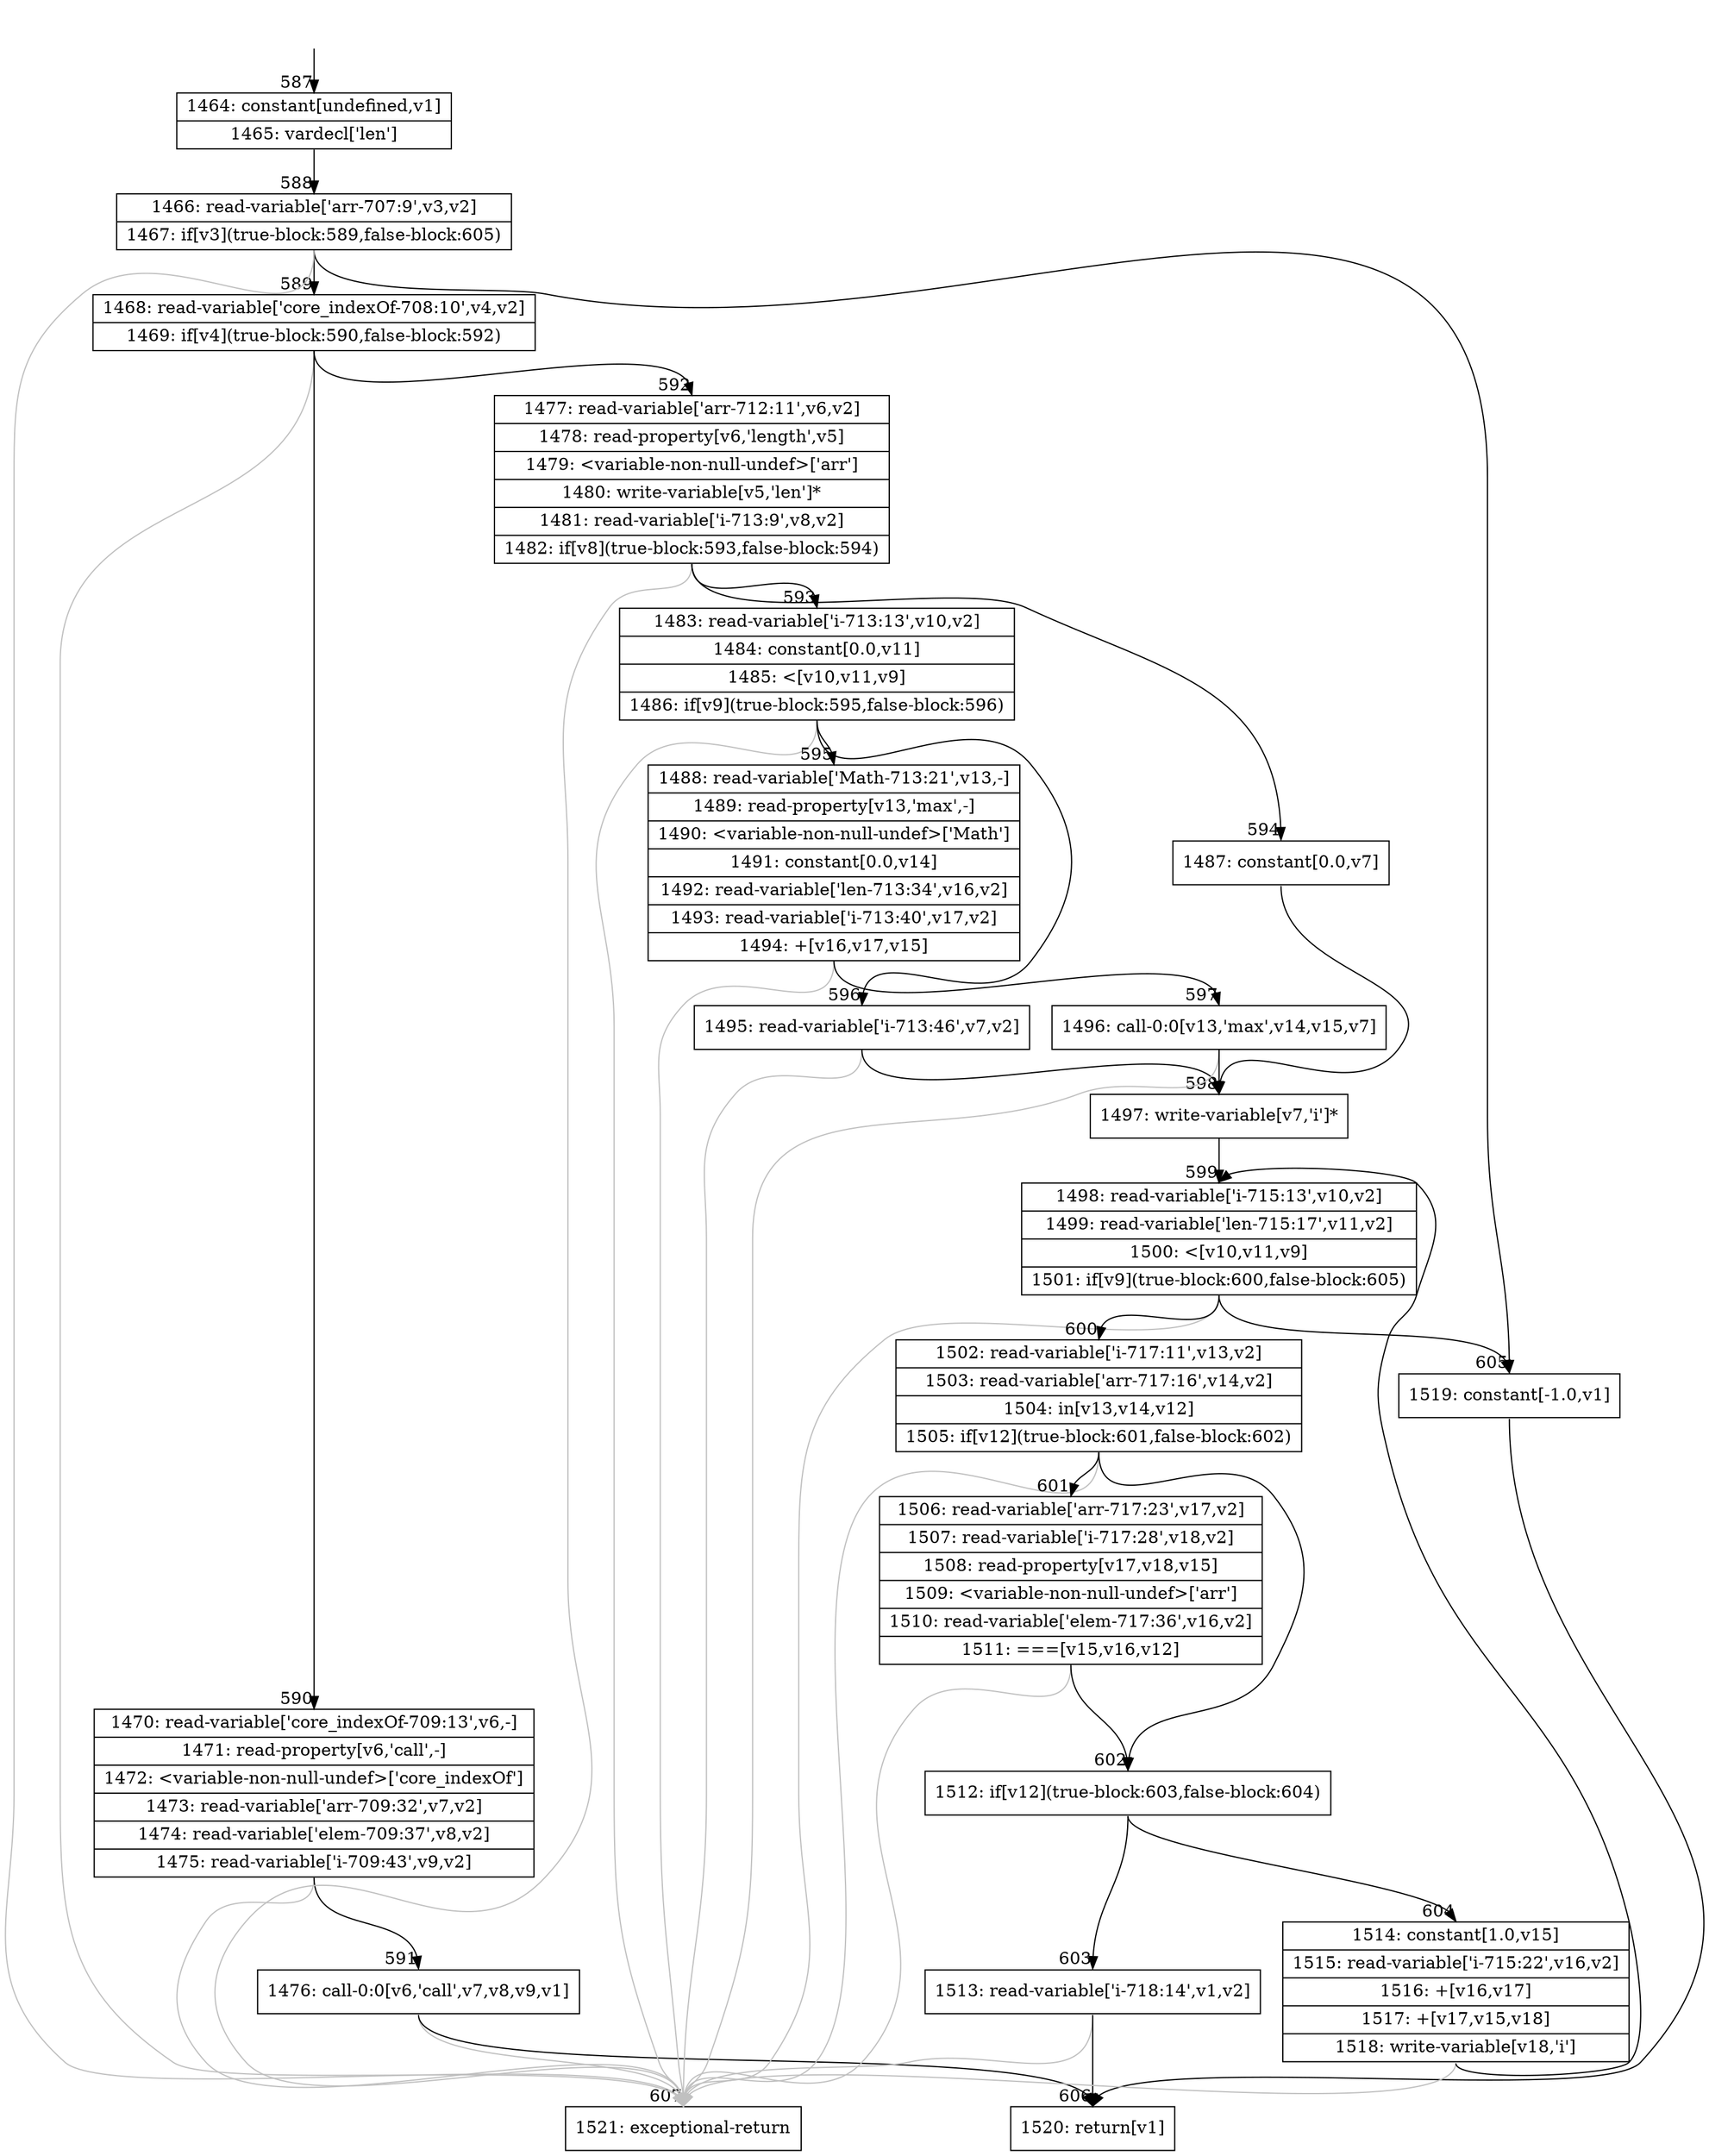 digraph {
rankdir="TD"
BB_entry44[shape=none,label=""];
BB_entry44 -> BB587 [tailport=s, headport=n, headlabel="    587"]
BB587 [shape=record label="{1464: constant[undefined,v1]|1465: vardecl['len']}" ] 
BB587 -> BB588 [tailport=s, headport=n, headlabel="      588"]
BB588 [shape=record label="{1466: read-variable['arr-707:9',v3,v2]|1467: if[v3](true-block:589,false-block:605)}" ] 
BB588 -> BB589 [tailport=s, headport=n, headlabel="      589"]
BB588 -> BB605 [tailport=s, headport=n, headlabel="      605"]
BB588 -> BB607 [tailport=s, headport=n, color=gray, headlabel="      607"]
BB589 [shape=record label="{1468: read-variable['core_indexOf-708:10',v4,v2]|1469: if[v4](true-block:590,false-block:592)}" ] 
BB589 -> BB590 [tailport=s, headport=n, headlabel="      590"]
BB589 -> BB592 [tailport=s, headport=n, headlabel="      592"]
BB589 -> BB607 [tailport=s, headport=n, color=gray]
BB590 [shape=record label="{1470: read-variable['core_indexOf-709:13',v6,-]|1471: read-property[v6,'call',-]|1472: \<variable-non-null-undef\>['core_indexOf']|1473: read-variable['arr-709:32',v7,v2]|1474: read-variable['elem-709:37',v8,v2]|1475: read-variable['i-709:43',v9,v2]}" ] 
BB590 -> BB591 [tailport=s, headport=n, headlabel="      591"]
BB590 -> BB607 [tailport=s, headport=n, color=gray]
BB591 [shape=record label="{1476: call-0:0[v6,'call',v7,v8,v9,v1]}" ] 
BB591 -> BB606 [tailport=s, headport=n, headlabel="      606"]
BB591 -> BB607 [tailport=s, headport=n, color=gray]
BB592 [shape=record label="{1477: read-variable['arr-712:11',v6,v2]|1478: read-property[v6,'length',v5]|1479: \<variable-non-null-undef\>['arr']|1480: write-variable[v5,'len']*|1481: read-variable['i-713:9',v8,v2]|1482: if[v8](true-block:593,false-block:594)}" ] 
BB592 -> BB593 [tailport=s, headport=n, headlabel="      593"]
BB592 -> BB594 [tailport=s, headport=n, headlabel="      594"]
BB592 -> BB607 [tailport=s, headport=n, color=gray]
BB593 [shape=record label="{1483: read-variable['i-713:13',v10,v2]|1484: constant[0.0,v11]|1485: \<[v10,v11,v9]|1486: if[v9](true-block:595,false-block:596)}" ] 
BB593 -> BB595 [tailport=s, headport=n, headlabel="      595"]
BB593 -> BB596 [tailport=s, headport=n, headlabel="      596"]
BB593 -> BB607 [tailport=s, headport=n, color=gray]
BB594 [shape=record label="{1487: constant[0.0,v7]}" ] 
BB594 -> BB598 [tailport=s, headport=n, headlabel="      598"]
BB595 [shape=record label="{1488: read-variable['Math-713:21',v13,-]|1489: read-property[v13,'max',-]|1490: \<variable-non-null-undef\>['Math']|1491: constant[0.0,v14]|1492: read-variable['len-713:34',v16,v2]|1493: read-variable['i-713:40',v17,v2]|1494: +[v16,v17,v15]}" ] 
BB595 -> BB597 [tailport=s, headport=n, headlabel="      597"]
BB595 -> BB607 [tailport=s, headport=n, color=gray]
BB596 [shape=record label="{1495: read-variable['i-713:46',v7,v2]}" ] 
BB596 -> BB598 [tailport=s, headport=n]
BB596 -> BB607 [tailport=s, headport=n, color=gray]
BB597 [shape=record label="{1496: call-0:0[v13,'max',v14,v15,v7]}" ] 
BB597 -> BB598 [tailport=s, headport=n]
BB597 -> BB607 [tailport=s, headport=n, color=gray]
BB598 [shape=record label="{1497: write-variable[v7,'i']*}" ] 
BB598 -> BB599 [tailport=s, headport=n, headlabel="      599"]
BB599 [shape=record label="{1498: read-variable['i-715:13',v10,v2]|1499: read-variable['len-715:17',v11,v2]|1500: \<[v10,v11,v9]|1501: if[v9](true-block:600,false-block:605)}" ] 
BB599 -> BB600 [tailport=s, headport=n, headlabel="      600"]
BB599 -> BB605 [tailport=s, headport=n]
BB599 -> BB607 [tailport=s, headport=n, color=gray]
BB600 [shape=record label="{1502: read-variable['i-717:11',v13,v2]|1503: read-variable['arr-717:16',v14,v2]|1504: in[v13,v14,v12]|1505: if[v12](true-block:601,false-block:602)}" ] 
BB600 -> BB602 [tailport=s, headport=n, headlabel="      602"]
BB600 -> BB601 [tailport=s, headport=n, headlabel="      601"]
BB600 -> BB607 [tailport=s, headport=n, color=gray]
BB601 [shape=record label="{1506: read-variable['arr-717:23',v17,v2]|1507: read-variable['i-717:28',v18,v2]|1508: read-property[v17,v18,v15]|1509: \<variable-non-null-undef\>['arr']|1510: read-variable['elem-717:36',v16,v2]|1511: ===[v15,v16,v12]}" ] 
BB601 -> BB602 [tailport=s, headport=n]
BB601 -> BB607 [tailport=s, headport=n, color=gray]
BB602 [shape=record label="{1512: if[v12](true-block:603,false-block:604)}" ] 
BB602 -> BB603 [tailport=s, headport=n, headlabel="      603"]
BB602 -> BB604 [tailport=s, headport=n, headlabel="      604"]
BB603 [shape=record label="{1513: read-variable['i-718:14',v1,v2]}" ] 
BB603 -> BB606 [tailport=s, headport=n]
BB603 -> BB607 [tailport=s, headport=n, color=gray]
BB604 [shape=record label="{1514: constant[1.0,v15]|1515: read-variable['i-715:22',v16,v2]|1516: +[v16,v17]|1517: +[v17,v15,v18]|1518: write-variable[v18,'i']}" ] 
BB604 -> BB599 [tailport=s, headport=n]
BB604 -> BB607 [tailport=s, headport=n, color=gray]
BB605 [shape=record label="{1519: constant[-1.0,v1]}" ] 
BB605 -> BB606 [tailport=s, headport=n]
BB606 [shape=record label="{1520: return[v1]}" ] 
BB607 [shape=record label="{1521: exceptional-return}" ] 
}
